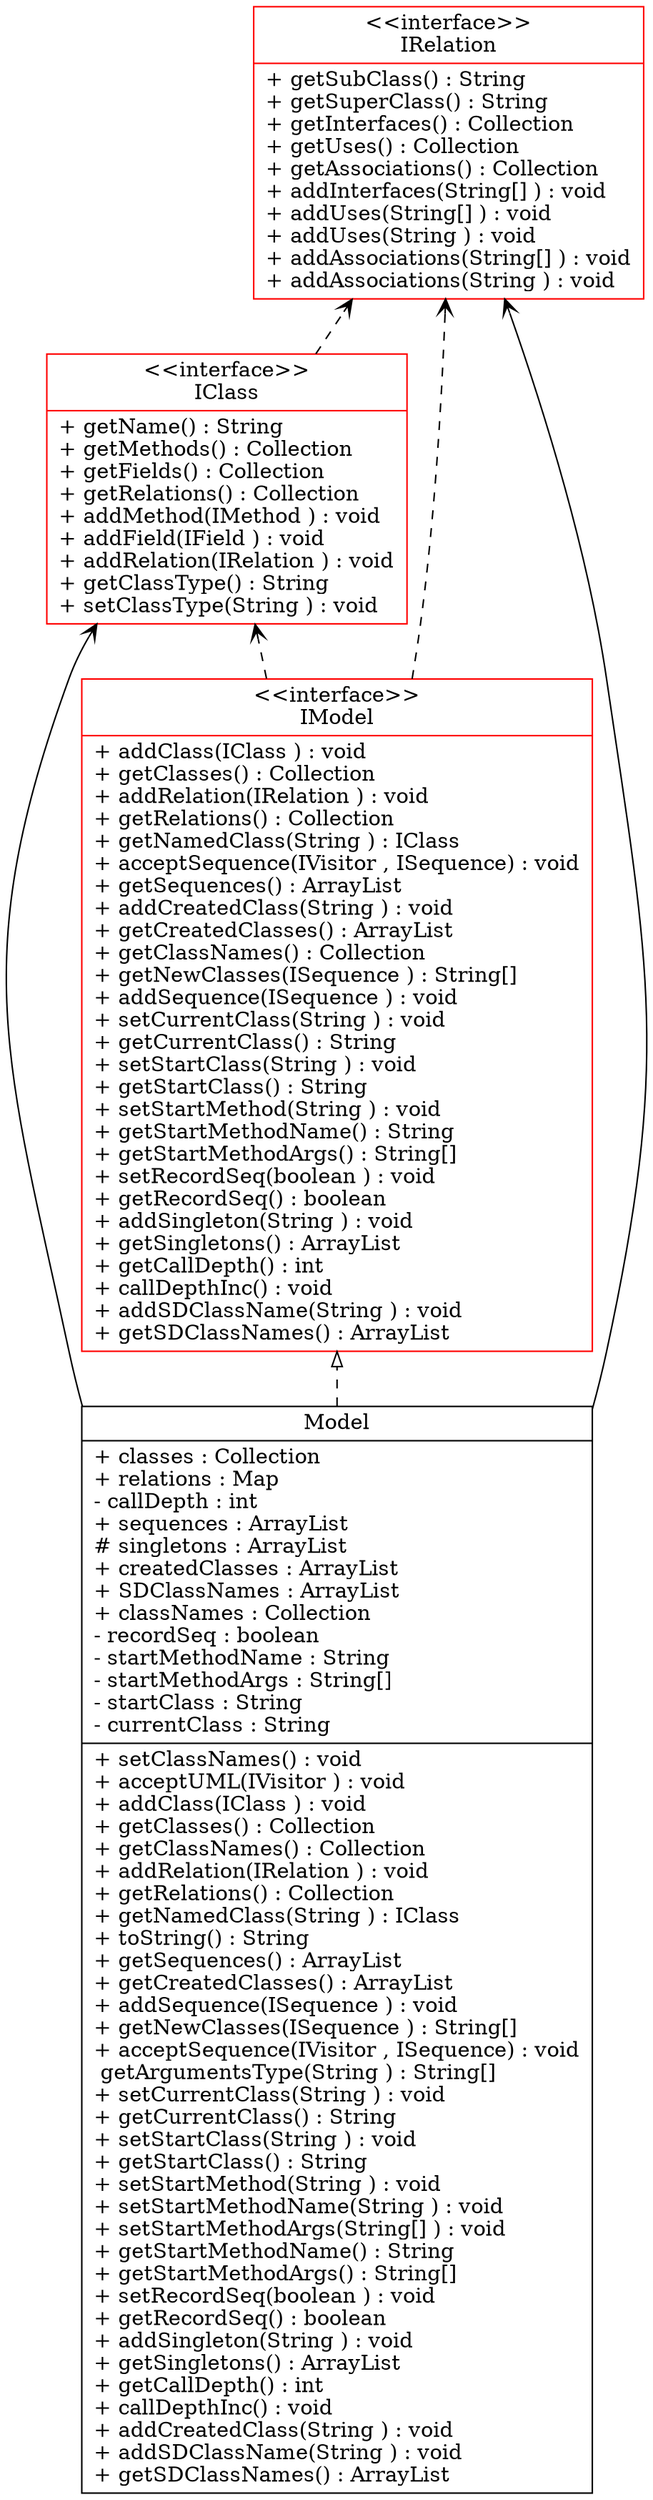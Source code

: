 digraph example { 
rankdir=BT;
Model [
shape="record",
label = "{Model| + classes : Collection\l+ relations : Map\l- callDepth : int\l+ sequences : ArrayList\l# singletons : ArrayList\l+ createdClasses : ArrayList\l+ SDClassNames : ArrayList\l+ classNames : Collection\l- recordSeq : boolean\l- startMethodName : String\l- startMethodArgs : String[]\l- startClass : String\l- currentClass : String\l|+ setClassNames() : void\l+ acceptUML(IVisitor ) : void\l+ addClass(IClass ) : void\l+ getClasses() : Collection\l+ getClassNames() : Collection\l+ addRelation(IRelation ) : void\l+ getRelations() : Collection\l+ getNamedClass(String ) : IClass\l+ toString() : String\l+ getSequences() : ArrayList\l+ getCreatedClasses() : ArrayList\l+ addSequence(ISequence ) : void\l+ getNewClasses(ISequence ) : String[]\l+ acceptSequence(IVisitor , ISequence) : void\l  getArgumentsType(String ) : String[]\l+ setCurrentClass(String ) : void\l+ getCurrentClass() : String\l+ setStartClass(String ) : void\l+ getStartClass() : String\l+ setStartMethod(String ) : void\l+ setStartMethodName(String ) : void\l+ setStartMethodArgs(String[] ) : void\l+ getStartMethodName() : String\l+ getStartMethodArgs() : String[]\l+ setRecordSeq(boolean ) : void\l+ getRecordSeq() : boolean\l+ addSingleton(String ) : void\l+ getSingletons() : ArrayList\l+ getCallDepth() : int\l+ callDepthInc() : void\l+ addCreatedClass(String ) : void\l+ addSDClassName(String ) : void\l+ getSDClassNames() : ArrayList\l}"
];

IModel [
shape="record",
color="red",label = "{\<\<interface\>\>\nIModel| + addClass(IClass ) : void\l+ getClasses() : Collection\l+ addRelation(IRelation ) : void\l+ getRelations() : Collection\l+ getNamedClass(String ) : IClass\l+ acceptSequence(IVisitor , ISequence) : void\l+ getSequences() : ArrayList\l+ addCreatedClass(String ) : void\l+ getCreatedClasses() : ArrayList\l+ getClassNames() : Collection\l+ getNewClasses(ISequence ) : String[]\l+ addSequence(ISequence ) : void\l+ setCurrentClass(String ) : void\l+ getCurrentClass() : String\l+ setStartClass(String ) : void\l+ getStartClass() : String\l+ setStartMethod(String ) : void\l+ getStartMethodName() : String\l+ getStartMethodArgs() : String[]\l+ setRecordSeq(boolean ) : void\l+ getRecordSeq() : boolean\l+ addSingleton(String ) : void\l+ getSingletons() : ArrayList\l+ getCallDepth() : int\l+ callDepthInc() : void\l+ addSDClassName(String ) : void\l+ getSDClassNames() : ArrayList\l}"
];

IClass [
shape="record",
color="red",label = "{\<\<interface\>\>\nIClass| + getName() : String\l+ getMethods() : Collection\l+ getFields() : Collection\l+ getRelations() : Collection\l+ addMethod(IMethod ) : void\l+ addField(IField ) : void\l+ addRelation(IRelation ) : void\l+ getClassType() : String\l+ setClassType(String ) : void\l}"
];

IRelation [
shape="record",
color="red",label = "{\<\<interface\>\>\nIRelation| + getSubClass() : String\l+ getSuperClass() : String\l+ getInterfaces() : Collection\l+ getUses() : Collection\l+ getAssociations() : Collection\l+ addInterfaces(String[] ) : void\l+ addUses(String[] ) : void\l+ addUses(String ) : void\l+ addAssociations(String[] ) : void\l+ addAssociations(String ) : void\l}"
];


IModel -> IClass [arrowhead = "vee", style = "dashed"];
IModel -> IRelation [arrowhead = "vee", style = "dashed"];
Model -> IModel [arrowhead="empty", style="dashed"];
Model -> IClass [arrowhead = "vee"];
Model -> IRelation [arrowhead = "vee"];
IClass -> IRelation [arrowhead = "vee", style = "dashed"];}